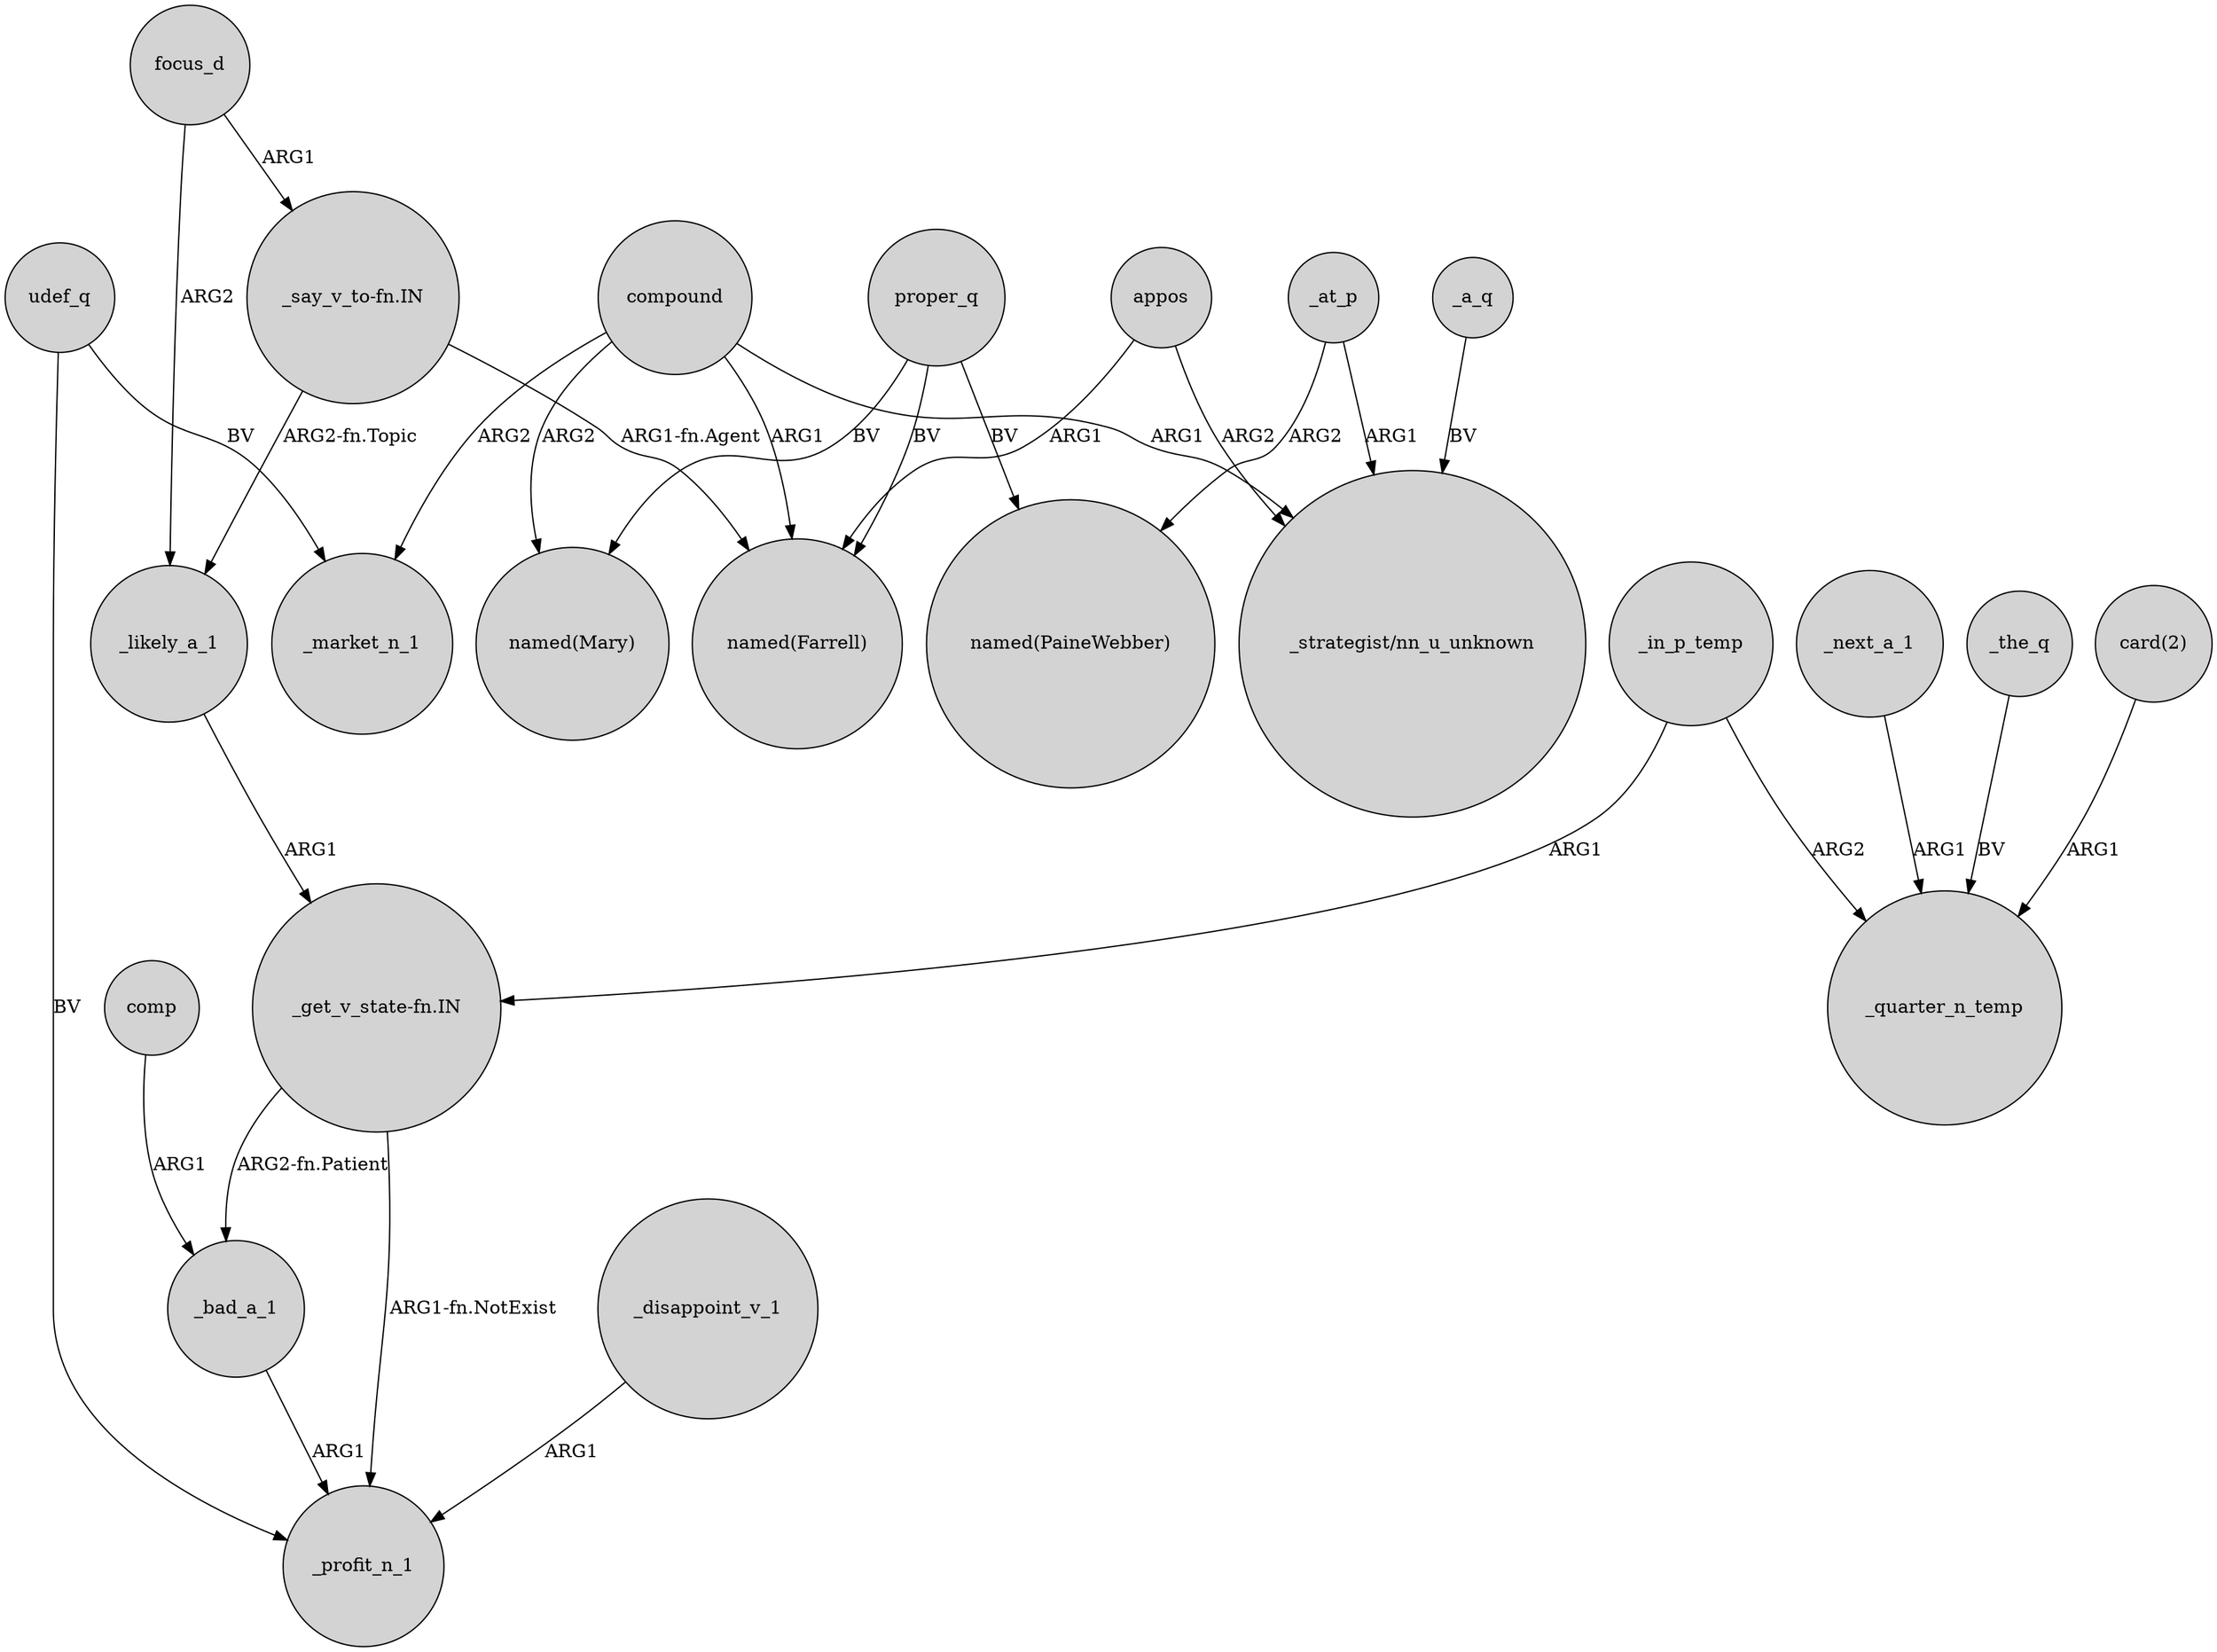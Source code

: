 digraph {
	node [shape=circle style=filled]
	compound -> _market_n_1 [label=ARG2]
	focus_d -> _likely_a_1 [label=ARG2]
	_next_a_1 -> _quarter_n_temp [label=ARG1]
	appos -> "named(Farrell)" [label=ARG1]
	_the_q -> _quarter_n_temp [label=BV]
	_at_p -> "named(PaineWebber)" [label=ARG2]
	comp -> _bad_a_1 [label=ARG1]
	udef_q -> _market_n_1 [label=BV]
	proper_q -> "named(Mary)" [label=BV]
	_in_p_temp -> _quarter_n_temp [label=ARG2]
	compound -> "_strategist/nn_u_unknown" [label=ARG1]
	"_say_v_to-fn.IN" -> "named(Farrell)" [label="ARG1-fn.Agent"]
	proper_q -> "named(Farrell)" [label=BV]
	_disappoint_v_1 -> _profit_n_1 [label=ARG1]
	"_get_v_state-fn.IN" -> _profit_n_1 [label="ARG1-fn.NotExist"]
	compound -> "named(Farrell)" [label=ARG1]
	proper_q -> "named(PaineWebber)" [label=BV]
	_bad_a_1 -> _profit_n_1 [label=ARG1]
	"_say_v_to-fn.IN" -> _likely_a_1 [label="ARG2-fn.Topic"]
	appos -> "_strategist/nn_u_unknown" [label=ARG2]
	compound -> "named(Mary)" [label=ARG2]
	_a_q -> "_strategist/nn_u_unknown" [label=BV]
	_likely_a_1 -> "_get_v_state-fn.IN" [label=ARG1]
	"_get_v_state-fn.IN" -> _bad_a_1 [label="ARG2-fn.Patient"]
	udef_q -> _profit_n_1 [label=BV]
	_in_p_temp -> "_get_v_state-fn.IN" [label=ARG1]
	_at_p -> "_strategist/nn_u_unknown" [label=ARG1]
	focus_d -> "_say_v_to-fn.IN" [label=ARG1]
	"card(2)" -> _quarter_n_temp [label=ARG1]
}
